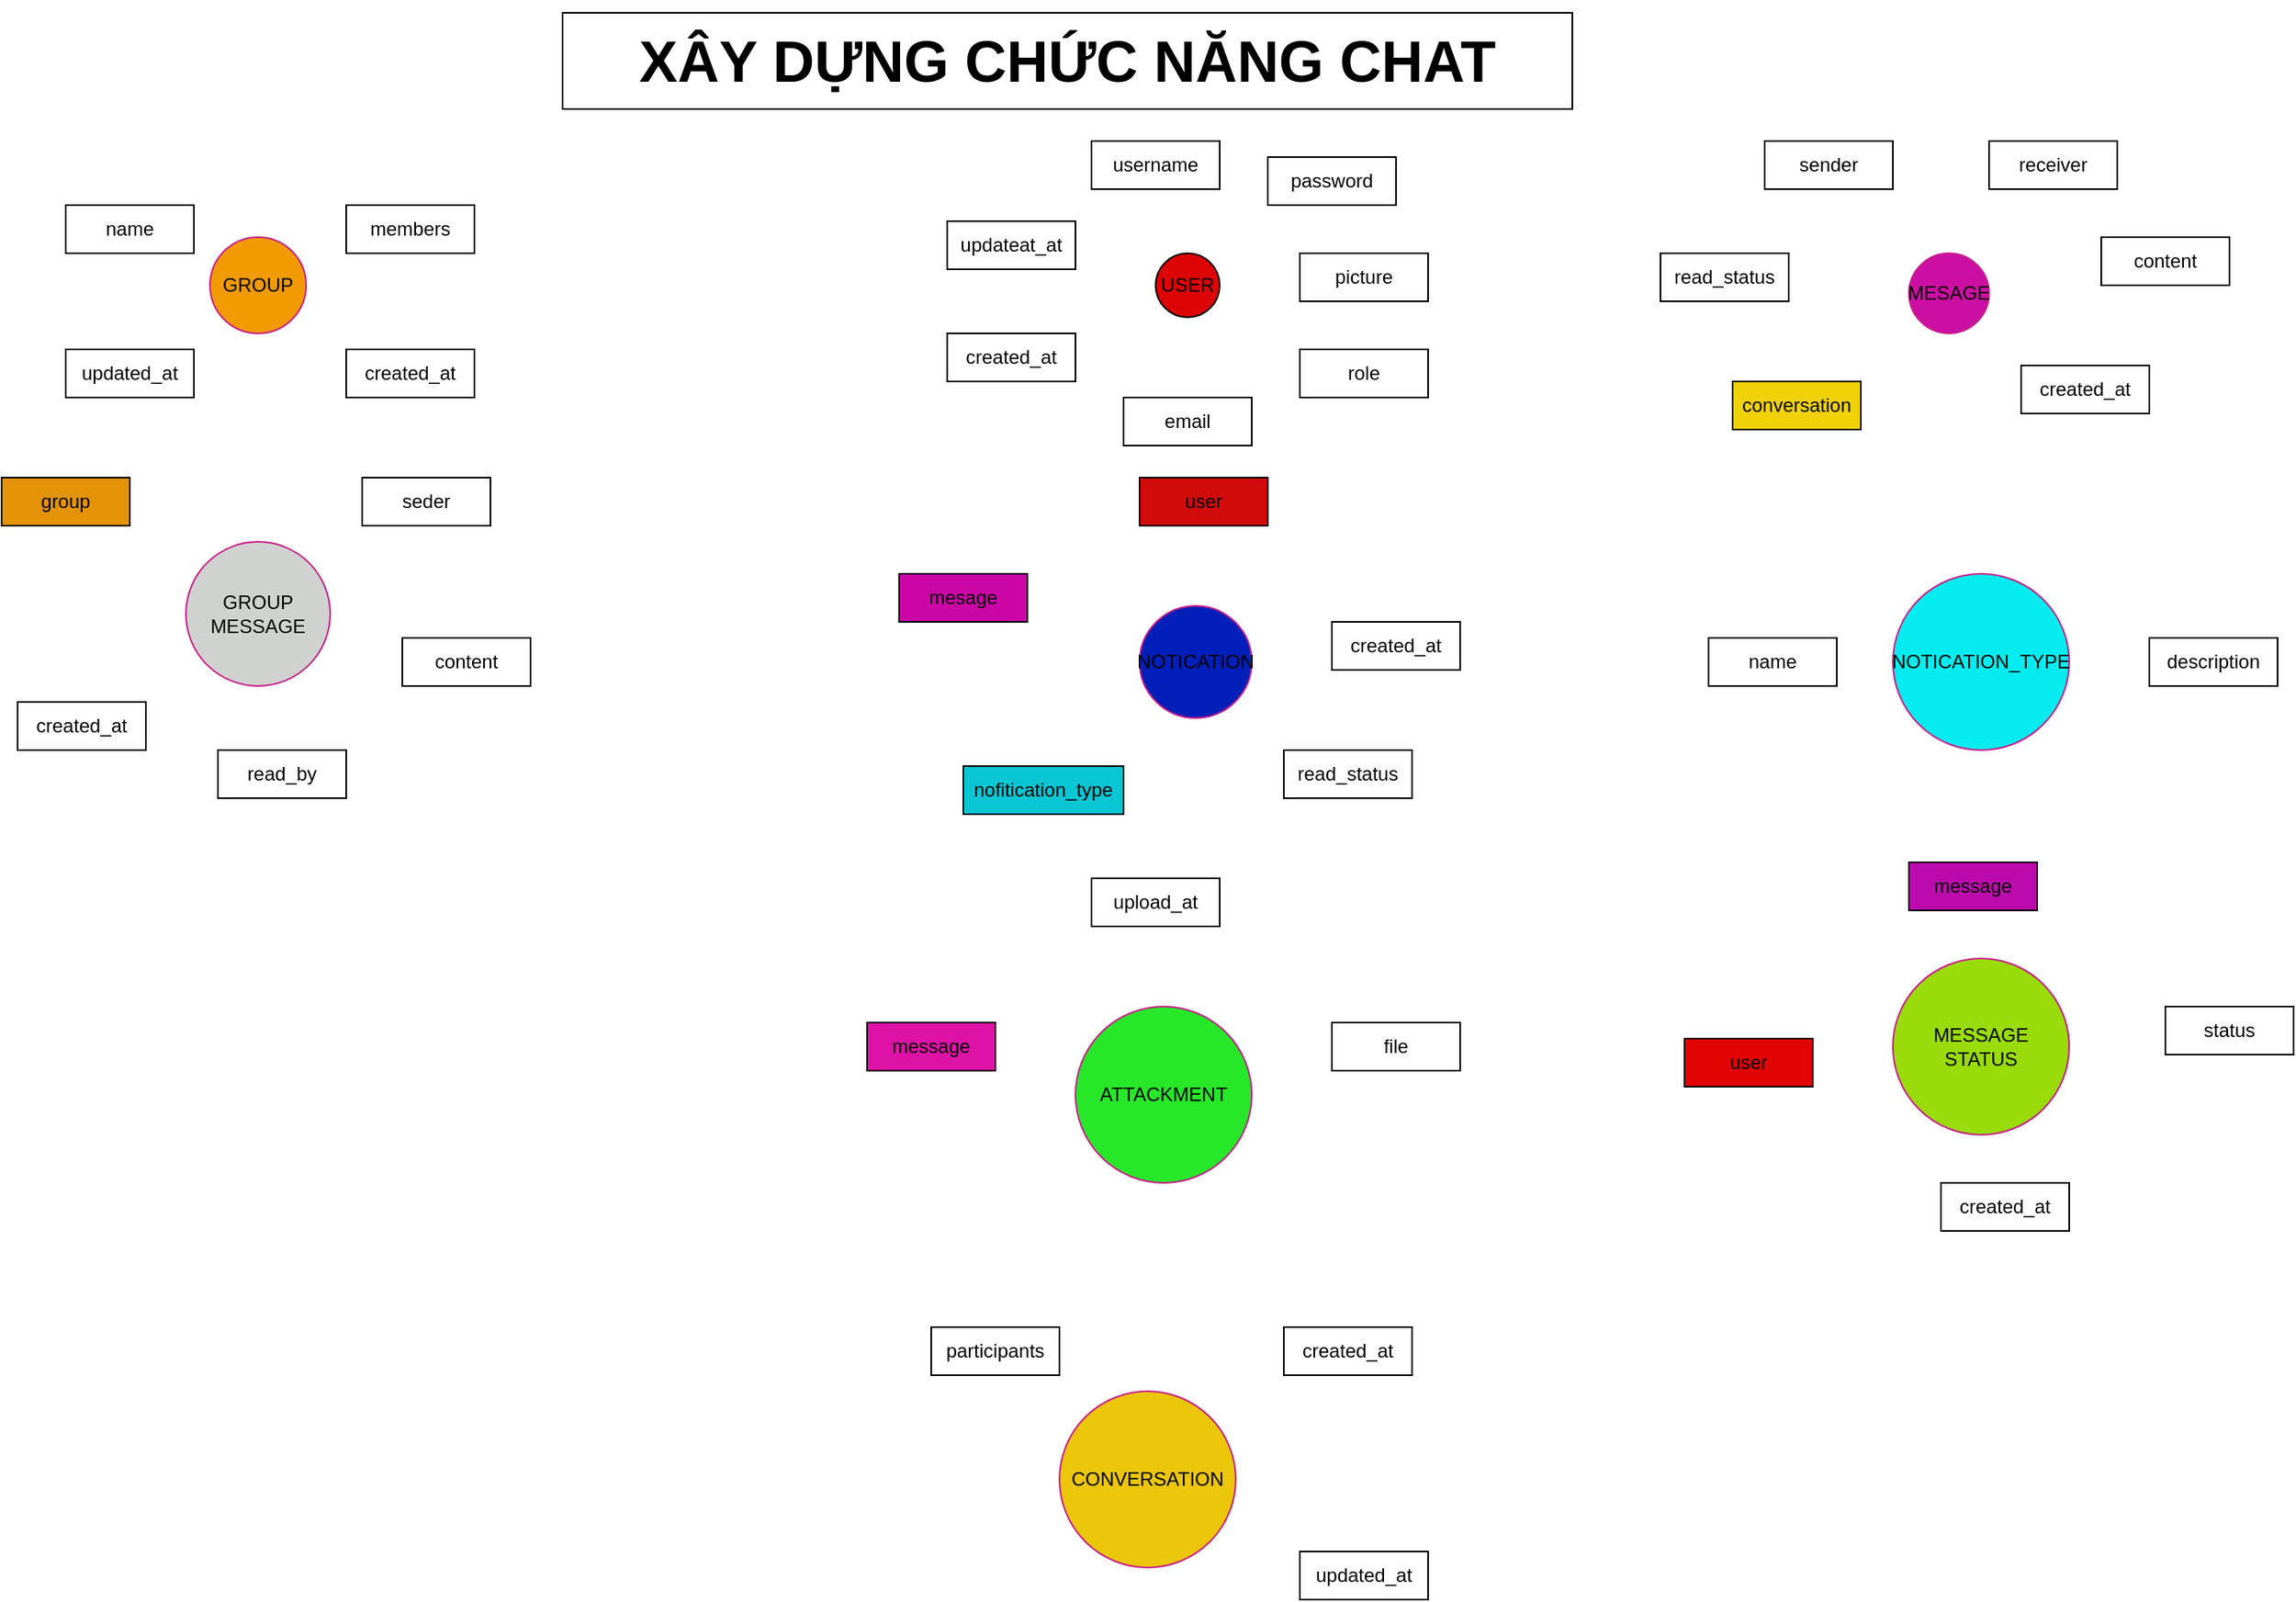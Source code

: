 <mxfile version="24.1.0" type="device">
  <diagram name="Page-1" id="mPh3iPFZ_xq2xTuCbvWy">
    <mxGraphModel dx="3316" dy="5851" grid="1" gridSize="10" guides="1" tooltips="1" connect="1" arrows="1" fold="1" page="1" pageScale="1" pageWidth="850" pageHeight="1100" math="0" shadow="0">
      <root>
        <mxCell id="0" />
        <mxCell id="1" parent="0" />
        <mxCell id="GQ_iwHIZCaz-LyRYgA4B-1" value="&lt;h1&gt;&lt;font style=&quot;font-size: 36px;&quot;&gt;XÂY DỰNG CHỨC NĂNG CHAT&lt;/font&gt;&lt;/h1&gt;" style="rounded=0;whiteSpace=wrap;html=1;" parent="1" vertex="1">
          <mxGeometry x="-290" y="-4380" width="630" height="60" as="geometry" />
        </mxCell>
        <mxCell id="GQ_iwHIZCaz-LyRYgA4B-3" value="USER" style="ellipse;whiteSpace=wrap;html=1;aspect=fixed;fillColor=#dc0404;" parent="1" vertex="1">
          <mxGeometry x="80" y="-4230" width="40" height="40" as="geometry" />
        </mxCell>
        <mxCell id="GQ_iwHIZCaz-LyRYgA4B-4" value="picture" style="rounded=0;whiteSpace=wrap;html=1;" parent="1" vertex="1">
          <mxGeometry x="170" y="-4230" width="80" height="30" as="geometry" />
        </mxCell>
        <mxCell id="GQ_iwHIZCaz-LyRYgA4B-5" value="created_at" style="rounded=0;whiteSpace=wrap;html=1;" parent="1" vertex="1">
          <mxGeometry x="-50" y="-4180" width="80" height="30" as="geometry" />
        </mxCell>
        <mxCell id="GQ_iwHIZCaz-LyRYgA4B-6" value="updateat_at" style="rounded=0;whiteSpace=wrap;html=1;" parent="1" vertex="1">
          <mxGeometry x="-50" y="-4250" width="80" height="30" as="geometry" />
        </mxCell>
        <mxCell id="GQ_iwHIZCaz-LyRYgA4B-7" value="username" style="rounded=0;whiteSpace=wrap;html=1;" parent="1" vertex="1">
          <mxGeometry x="40" y="-4300" width="80" height="30" as="geometry" />
        </mxCell>
        <mxCell id="GQ_iwHIZCaz-LyRYgA4B-8" value="password" style="rounded=0;whiteSpace=wrap;html=1;" parent="1" vertex="1">
          <mxGeometry x="150" y="-4290" width="80" height="30" as="geometry" />
        </mxCell>
        <mxCell id="GQ_iwHIZCaz-LyRYgA4B-9" value="role" style="rounded=0;whiteSpace=wrap;html=1;" parent="1" vertex="1">
          <mxGeometry x="170" y="-4170" width="80" height="30" as="geometry" />
        </mxCell>
        <mxCell id="GQ_iwHIZCaz-LyRYgA4B-10" value="email" style="rounded=0;whiteSpace=wrap;html=1;" parent="1" vertex="1">
          <mxGeometry x="60" y="-4140" width="80" height="30" as="geometry" />
        </mxCell>
        <mxCell id="GQ_iwHIZCaz-LyRYgA4B-13" style="edgeStyle=orthogonalEdgeStyle;rounded=0;orthogonalLoop=1;jettySize=auto;html=1;exitX=0.5;exitY=1;exitDx=0;exitDy=0;" parent="1" source="GQ_iwHIZCaz-LyRYgA4B-9" target="GQ_iwHIZCaz-LyRYgA4B-9" edge="1">
          <mxGeometry relative="1" as="geometry" />
        </mxCell>
        <mxCell id="GQ_iwHIZCaz-LyRYgA4B-15" value="MESAGE" style="ellipse;whiteSpace=wrap;html=1;aspect=fixed;strokeColor=#c81e89;fillColor=#cc0fa3;" parent="1" vertex="1">
          <mxGeometry x="550" y="-4230" width="50" height="50" as="geometry" />
        </mxCell>
        <mxCell id="GQ_iwHIZCaz-LyRYgA4B-16" value="created_at" style="rounded=0;whiteSpace=wrap;html=1;" parent="1" vertex="1">
          <mxGeometry x="620" y="-4160" width="80" height="30" as="geometry" />
        </mxCell>
        <mxCell id="GQ_iwHIZCaz-LyRYgA4B-17" value="conversation" style="rounded=0;whiteSpace=wrap;html=1;fillColor=#f1d209;" parent="1" vertex="1">
          <mxGeometry x="440" y="-4150" width="80" height="30" as="geometry" />
        </mxCell>
        <mxCell id="GQ_iwHIZCaz-LyRYgA4B-18" value="content" style="rounded=0;whiteSpace=wrap;html=1;" parent="1" vertex="1">
          <mxGeometry x="670" y="-4240" width="80" height="30" as="geometry" />
        </mxCell>
        <mxCell id="GQ_iwHIZCaz-LyRYgA4B-19" value="receiver" style="rounded=0;whiteSpace=wrap;html=1;" parent="1" vertex="1">
          <mxGeometry x="600" y="-4300" width="80" height="30" as="geometry" />
        </mxCell>
        <mxCell id="GQ_iwHIZCaz-LyRYgA4B-20" value="read_status" style="rounded=0;whiteSpace=wrap;html=1;" parent="1" vertex="1">
          <mxGeometry x="395" y="-4230" width="80" height="30" as="geometry" />
        </mxCell>
        <mxCell id="GQ_iwHIZCaz-LyRYgA4B-21" value="sender" style="rounded=0;whiteSpace=wrap;html=1;" parent="1" vertex="1">
          <mxGeometry x="460" y="-4300" width="80" height="30" as="geometry" />
        </mxCell>
        <mxCell id="GQ_iwHIZCaz-LyRYgA4B-24" value="NOTICATION" style="ellipse;whiteSpace=wrap;html=1;aspect=fixed;strokeColor=#c81e89;fillColor=#001fb8;" parent="1" vertex="1">
          <mxGeometry x="70" y="-4010" width="70" height="70" as="geometry" />
        </mxCell>
        <mxCell id="GQ_iwHIZCaz-LyRYgA4B-25" value="user" style="rounded=0;whiteSpace=wrap;html=1;fillColor=#d10a0a;" parent="1" vertex="1">
          <mxGeometry x="70" y="-4090" width="80" height="30" as="geometry" />
        </mxCell>
        <mxCell id="GQ_iwHIZCaz-LyRYgA4B-26" value="read_status" style="rounded=0;whiteSpace=wrap;html=1;" parent="1" vertex="1">
          <mxGeometry x="160" y="-3920" width="80" height="30" as="geometry" />
        </mxCell>
        <mxCell id="GQ_iwHIZCaz-LyRYgA4B-27" value="nofitication_type" style="rounded=0;whiteSpace=wrap;html=1;fillColor=#08c6d4;" parent="1" vertex="1">
          <mxGeometry x="-40" y="-3910" width="100" height="30" as="geometry" />
        </mxCell>
        <mxCell id="GQ_iwHIZCaz-LyRYgA4B-29" value="mesage" style="rounded=0;whiteSpace=wrap;html=1;fillColor=#cc05a7;" parent="1" vertex="1">
          <mxGeometry x="-80" y="-4030" width="80" height="30" as="geometry" />
        </mxCell>
        <mxCell id="GQ_iwHIZCaz-LyRYgA4B-30" value="created_at" style="rounded=0;whiteSpace=wrap;html=1;" parent="1" vertex="1">
          <mxGeometry x="190" y="-4000" width="80" height="30" as="geometry" />
        </mxCell>
        <mxCell id="GQ_iwHIZCaz-LyRYgA4B-31" value="NOTICATION_TYPE" style="ellipse;whiteSpace=wrap;html=1;aspect=fixed;strokeColor=#c81e89;fillColor=#05ecf0;" parent="1" vertex="1">
          <mxGeometry x="540" y="-4030" width="110" height="110" as="geometry" />
        </mxCell>
        <mxCell id="GQ_iwHIZCaz-LyRYgA4B-32" value="description" style="rounded=0;whiteSpace=wrap;html=1;" parent="1" vertex="1">
          <mxGeometry x="700" y="-3990" width="80" height="30" as="geometry" />
        </mxCell>
        <mxCell id="GQ_iwHIZCaz-LyRYgA4B-33" value="name" style="rounded=0;whiteSpace=wrap;html=1;" parent="1" vertex="1">
          <mxGeometry x="425" y="-3990" width="80" height="30" as="geometry" />
        </mxCell>
        <mxCell id="GQ_iwHIZCaz-LyRYgA4B-35" value="ATTACKMENT" style="ellipse;whiteSpace=wrap;html=1;aspect=fixed;strokeColor=#c81e89;fillColor=#26e829;" parent="1" vertex="1">
          <mxGeometry x="30" y="-3760" width="110" height="110" as="geometry" />
        </mxCell>
        <mxCell id="9OLWRWXzK2buVyUUXCxG-1" value="file" style="rounded=0;whiteSpace=wrap;html=1;" vertex="1" parent="1">
          <mxGeometry x="190" y="-3750" width="80" height="30" as="geometry" />
        </mxCell>
        <mxCell id="9OLWRWXzK2buVyUUXCxG-2" value="upload_at" style="rounded=0;whiteSpace=wrap;html=1;" vertex="1" parent="1">
          <mxGeometry x="40" y="-3840" width="80" height="30" as="geometry" />
        </mxCell>
        <mxCell id="9OLWRWXzK2buVyUUXCxG-3" value="message" style="rounded=0;whiteSpace=wrap;html=1;fillColor=#de12a7;" vertex="1" parent="1">
          <mxGeometry x="-100" y="-3750" width="80" height="30" as="geometry" />
        </mxCell>
        <mxCell id="9OLWRWXzK2buVyUUXCxG-4" value="MESSAGE STATUS" style="ellipse;whiteSpace=wrap;html=1;aspect=fixed;strokeColor=#c81e89;fillColor=#99dc09;" vertex="1" parent="1">
          <mxGeometry x="540" y="-3790" width="110" height="110" as="geometry" />
        </mxCell>
        <mxCell id="9OLWRWXzK2buVyUUXCxG-5" value="user" style="rounded=0;whiteSpace=wrap;html=1;fillColor=#e20303;" vertex="1" parent="1">
          <mxGeometry x="410" y="-3740" width="80" height="30" as="geometry" />
        </mxCell>
        <mxCell id="9OLWRWXzK2buVyUUXCxG-6" value="status" style="rounded=0;whiteSpace=wrap;html=1;" vertex="1" parent="1">
          <mxGeometry x="710" y="-3760" width="80" height="30" as="geometry" />
        </mxCell>
        <mxCell id="9OLWRWXzK2buVyUUXCxG-7" value="message" style="rounded=0;whiteSpace=wrap;html=1;fillColor=#bc0bad;" vertex="1" parent="1">
          <mxGeometry x="550" y="-3850" width="80" height="30" as="geometry" />
        </mxCell>
        <mxCell id="9OLWRWXzK2buVyUUXCxG-8" value="created_at" style="rounded=0;whiteSpace=wrap;html=1;" vertex="1" parent="1">
          <mxGeometry x="570" y="-3650" width="80" height="30" as="geometry" />
        </mxCell>
        <mxCell id="9OLWRWXzK2buVyUUXCxG-9" value="CONVERSATION" style="ellipse;whiteSpace=wrap;html=1;aspect=fixed;strokeColor=#c81e89;fillColor=#ecc609;" vertex="1" parent="1">
          <mxGeometry x="20" y="-3520" width="110" height="110" as="geometry" />
        </mxCell>
        <mxCell id="9OLWRWXzK2buVyUUXCxG-10" value="updated_at" style="rounded=0;whiteSpace=wrap;html=1;" vertex="1" parent="1">
          <mxGeometry x="170" y="-3420" width="80" height="30" as="geometry" />
        </mxCell>
        <mxCell id="9OLWRWXzK2buVyUUXCxG-11" value="created_at" style="rounded=0;whiteSpace=wrap;html=1;" vertex="1" parent="1">
          <mxGeometry x="160" y="-3560" width="80" height="30" as="geometry" />
        </mxCell>
        <mxCell id="9OLWRWXzK2buVyUUXCxG-12" value="participants" style="rounded=0;whiteSpace=wrap;html=1;" vertex="1" parent="1">
          <mxGeometry x="-60" y="-3560" width="80" height="30" as="geometry" />
        </mxCell>
        <mxCell id="9OLWRWXzK2buVyUUXCxG-15" value="GROUP" style="ellipse;whiteSpace=wrap;html=1;aspect=fixed;strokeColor=#c81e89;fillColor=#f29a02;" vertex="1" parent="1">
          <mxGeometry x="-510" y="-4240" width="60" height="60" as="geometry" />
        </mxCell>
        <mxCell id="9OLWRWXzK2buVyUUXCxG-16" value="updated_at" style="rounded=0;whiteSpace=wrap;html=1;" vertex="1" parent="1">
          <mxGeometry x="-600" y="-4170" width="80" height="30" as="geometry" />
        </mxCell>
        <mxCell id="9OLWRWXzK2buVyUUXCxG-17" value="members" style="rounded=0;whiteSpace=wrap;html=1;" vertex="1" parent="1">
          <mxGeometry x="-425" y="-4260" width="80" height="30" as="geometry" />
        </mxCell>
        <mxCell id="9OLWRWXzK2buVyUUXCxG-18" value="name" style="rounded=0;whiteSpace=wrap;html=1;" vertex="1" parent="1">
          <mxGeometry x="-600" y="-4260" width="80" height="30" as="geometry" />
        </mxCell>
        <mxCell id="9OLWRWXzK2buVyUUXCxG-21" value="created_at" style="rounded=0;whiteSpace=wrap;html=1;" vertex="1" parent="1">
          <mxGeometry x="-425" y="-4170" width="80" height="30" as="geometry" />
        </mxCell>
        <mxCell id="9OLWRWXzK2buVyUUXCxG-23" value="GROUP MESSAGE" style="ellipse;whiteSpace=wrap;html=1;aspect=fixed;strokeColor=#c81e89;fillColor=#d0d2d0;" vertex="1" parent="1">
          <mxGeometry x="-525" y="-4050" width="90" height="90" as="geometry" />
        </mxCell>
        <mxCell id="9OLWRWXzK2buVyUUXCxG-24" value="seder" style="rounded=0;whiteSpace=wrap;html=1;" vertex="1" parent="1">
          <mxGeometry x="-415" y="-4090" width="80" height="30" as="geometry" />
        </mxCell>
        <mxCell id="9OLWRWXzK2buVyUUXCxG-25" value="content" style="rounded=0;whiteSpace=wrap;html=1;" vertex="1" parent="1">
          <mxGeometry x="-390" y="-3990" width="80" height="30" as="geometry" />
        </mxCell>
        <mxCell id="9OLWRWXzK2buVyUUXCxG-26" value="read_by" style="rounded=0;whiteSpace=wrap;html=1;" vertex="1" parent="1">
          <mxGeometry x="-505" y="-3920" width="80" height="30" as="geometry" />
        </mxCell>
        <mxCell id="9OLWRWXzK2buVyUUXCxG-27" value="created_at" style="rounded=0;whiteSpace=wrap;html=1;" vertex="1" parent="1">
          <mxGeometry x="-630" y="-3950" width="80" height="30" as="geometry" />
        </mxCell>
        <mxCell id="9OLWRWXzK2buVyUUXCxG-28" value="group" style="rounded=0;whiteSpace=wrap;html=1;fillColor=#e49307;" vertex="1" parent="1">
          <mxGeometry x="-640" y="-4090" width="80" height="30" as="geometry" />
        </mxCell>
      </root>
    </mxGraphModel>
  </diagram>
</mxfile>
